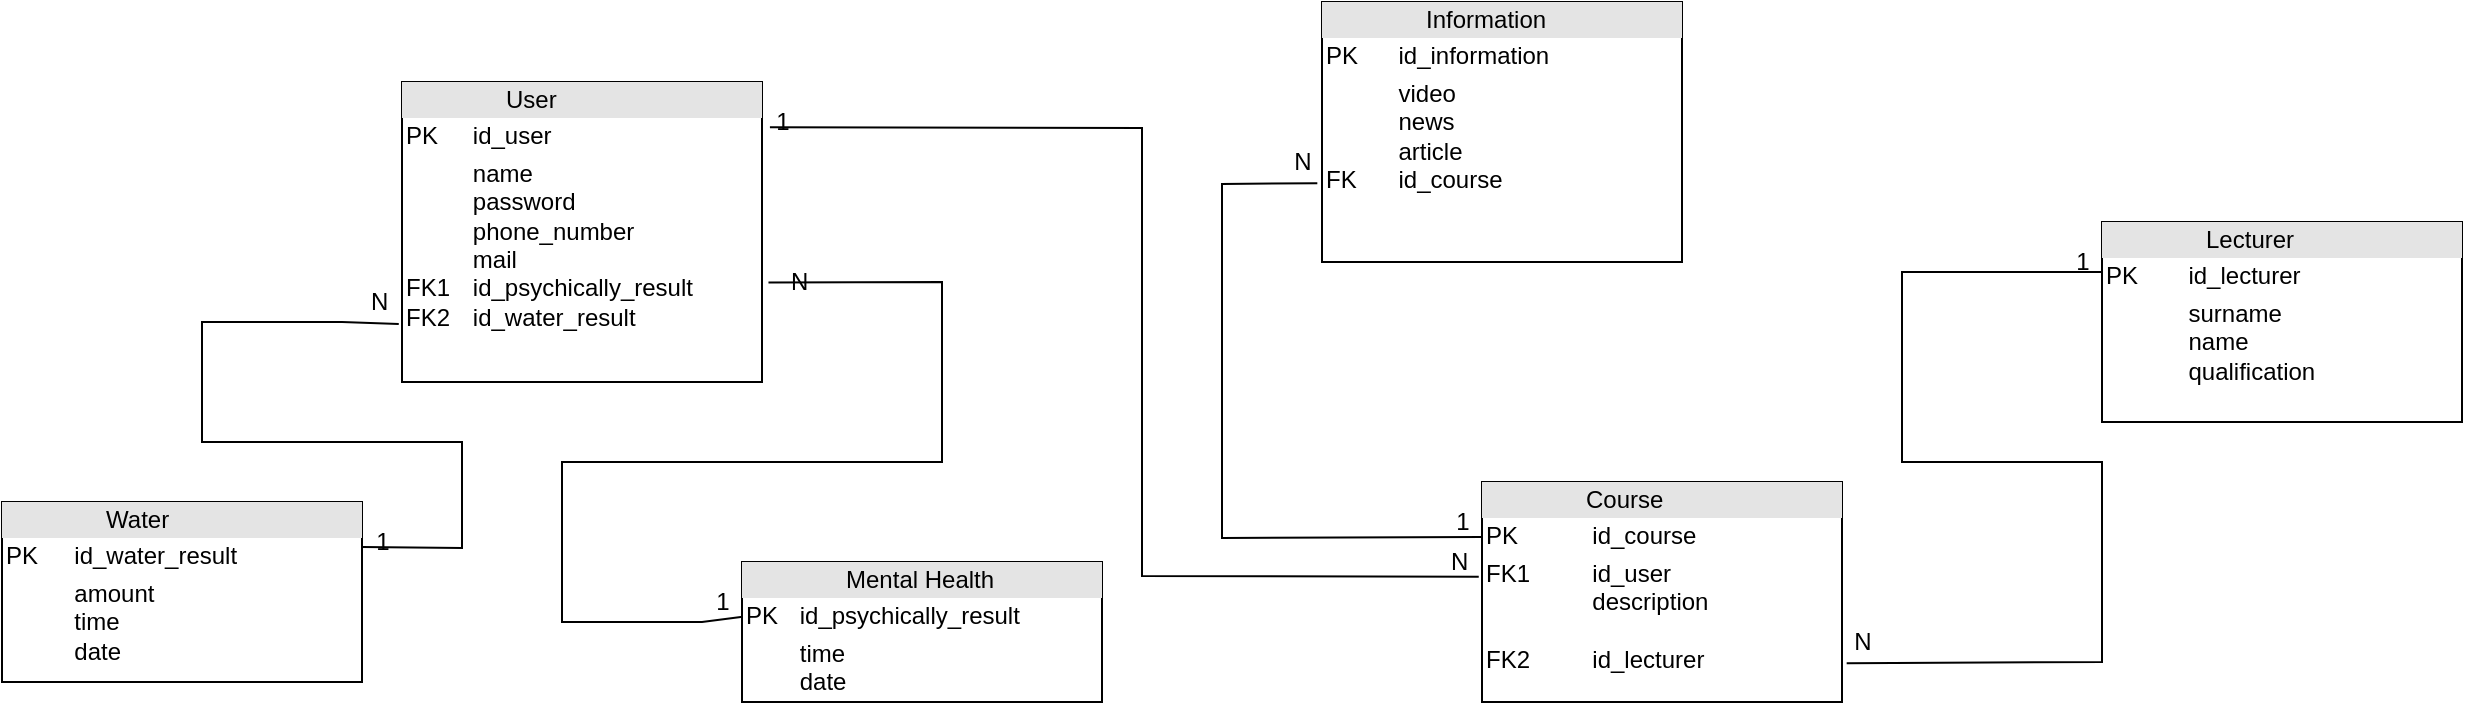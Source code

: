 <mxfile version="20.4.1" type="github"><diagram id="2YARE0ldyjB1-qCQ3S27" name="Страница 1"><mxGraphModel dx="4564" dy="565" grid="1" gridSize="10" guides="1" tooltips="1" connect="1" arrows="1" fold="1" page="1" pageScale="1" pageWidth="3300" pageHeight="2339" math="0" shadow="0"><root><mxCell id="0"/><mxCell id="1" parent="0"/><mxCell id="sRNGgmXQSe-GQ1172CF5-1" value="&lt;div style=&quot;box-sizing:border-box;width:100%;background:#e4e4e4;padding:2px;&quot;&gt;&amp;nbsp; &amp;nbsp; &amp;nbsp; &amp;nbsp; &amp;nbsp; &amp;nbsp; &amp;nbsp; &amp;nbsp;User&lt;/div&gt;&lt;table style=&quot;width:100%;font-size:1em;&quot; cellpadding=&quot;2&quot; cellspacing=&quot;0&quot;&gt;&lt;tbody&gt;&lt;tr&gt;&lt;td&gt;PK&lt;/td&gt;&lt;td&gt;id_user&lt;/td&gt;&lt;/tr&gt;&lt;tr&gt;&lt;td&gt;&lt;br&gt;&lt;br&gt;&lt;br&gt;&lt;br&gt;FK1&lt;br&gt;FK2&lt;br&gt;&lt;/td&gt;&lt;td&gt;name&lt;br&gt;password&lt;br&gt;phone_number&lt;br&gt;mail&lt;br&gt;id_psychically_result&lt;br&gt;id_water_result&lt;br&gt;&lt;/td&gt;&lt;/tr&gt;&lt;tr&gt;&lt;td&gt;&lt;/td&gt;&lt;td&gt;&lt;br&gt;&lt;br&gt;&lt;/td&gt;&lt;/tr&gt;&lt;/tbody&gt;&lt;/table&gt;" style="verticalAlign=top;align=left;overflow=fill;html=1;" vertex="1" parent="1"><mxGeometry x="150" y="110" width="180" height="150" as="geometry"/></mxCell><mxCell id="sRNGgmXQSe-GQ1172CF5-3" value="&lt;div style=&quot;box-sizing:border-box;width:100%;background:#e4e4e4;padding:2px;&quot;&gt;&amp;nbsp; &amp;nbsp; &amp;nbsp; &amp;nbsp; &amp;nbsp; &amp;nbsp; &amp;nbsp; &amp;nbsp;Water&lt;/div&gt;&lt;table style=&quot;width:100%;font-size:1em;&quot; cellpadding=&quot;2&quot; cellspacing=&quot;0&quot;&gt;&lt;tbody&gt;&lt;tr&gt;&lt;td&gt;PK&lt;/td&gt;&lt;td&gt;id_water_result&lt;/td&gt;&lt;/tr&gt;&lt;tr&gt;&lt;td&gt;&lt;br&gt;&lt;/td&gt;&lt;td&gt;amount&lt;br&gt;time &lt;br&gt;date&lt;/td&gt;&lt;/tr&gt;&lt;tr&gt;&lt;td&gt;&lt;/td&gt;&lt;td&gt;&lt;br&gt;&lt;br&gt;&lt;/td&gt;&lt;/tr&gt;&lt;/tbody&gt;&lt;/table&gt;" style="verticalAlign=top;align=left;overflow=fill;html=1;" vertex="1" parent="1"><mxGeometry x="-50" y="320" width="180" height="90" as="geometry"/></mxCell><mxCell id="sRNGgmXQSe-GQ1172CF5-4" value="&lt;div style=&quot;box-sizing:border-box;width:100%;background:#e4e4e4;padding:2px;&quot;&gt;&amp;nbsp; &amp;nbsp; &amp;nbsp; &amp;nbsp; &amp;nbsp; &amp;nbsp; &amp;nbsp; &amp;nbsp;Mental Health&lt;/div&gt;&lt;table style=&quot;width:100%;font-size:1em;&quot; cellpadding=&quot;2&quot; cellspacing=&quot;0&quot;&gt;&lt;tbody&gt;&lt;tr&gt;&lt;td&gt;PK&lt;/td&gt;&lt;td&gt;id_psychically_result&lt;/td&gt;&lt;/tr&gt;&lt;tr&gt;&lt;td&gt;&amp;nbsp; &amp;nbsp;&amp;nbsp;&lt;br&gt;&lt;br&gt;&lt;/td&gt;&lt;td&gt;time&lt;br&gt;date&lt;br&gt;&lt;br&gt;&lt;/td&gt;&lt;/tr&gt;&lt;tr&gt;&lt;td&gt;&lt;/td&gt;&lt;td&gt;&lt;br&gt;&lt;br&gt;&lt;/td&gt;&lt;/tr&gt;&lt;/tbody&gt;&lt;/table&gt;" style="verticalAlign=top;align=left;overflow=fill;html=1;" vertex="1" parent="1"><mxGeometry x="320" y="350" width="180" height="70" as="geometry"/></mxCell><mxCell id="sRNGgmXQSe-GQ1172CF5-7" value="&lt;div style=&quot;box-sizing:border-box;width:100%;background:#e4e4e4;padding:2px;&quot;&gt;&amp;nbsp; &amp;nbsp; &amp;nbsp; &amp;nbsp; &amp;nbsp; &amp;nbsp; &amp;nbsp; &amp;nbsp;Course&lt;/div&gt;&lt;table style=&quot;width:100%;font-size:1em;&quot; cellpadding=&quot;2&quot; cellspacing=&quot;0&quot;&gt;&lt;tbody&gt;&lt;tr&gt;&lt;td&gt;PK&lt;/td&gt;&lt;td&gt;id_course&lt;/td&gt;&lt;/tr&gt;&lt;tr&gt;&lt;td&gt;FK1&lt;br&gt;&lt;br&gt;&lt;br&gt;FK2&lt;br&gt;&lt;br&gt;&lt;/td&gt;&lt;td&gt;id_user&lt;br&gt;description&lt;br&gt;&lt;br&gt;id_lecturer&lt;br&gt;&lt;br&gt;&lt;/td&gt;&lt;/tr&gt;&lt;tr&gt;&lt;td&gt;&lt;/td&gt;&lt;td&gt;&lt;br&gt;&lt;br&gt;&lt;/td&gt;&lt;/tr&gt;&lt;/tbody&gt;&lt;/table&gt;" style="verticalAlign=top;align=left;overflow=fill;html=1;" vertex="1" parent="1"><mxGeometry x="690" y="310" width="180" height="110" as="geometry"/></mxCell><mxCell id="sRNGgmXQSe-GQ1172CF5-9" value="&lt;div style=&quot;box-sizing:border-box;width:100%;background:#e4e4e4;padding:2px;&quot;&gt;&amp;nbsp; &amp;nbsp; &amp;nbsp; &amp;nbsp; &amp;nbsp; &amp;nbsp; &amp;nbsp; &amp;nbsp;Information&lt;/div&gt;&lt;table style=&quot;width:100%;font-size:1em;&quot; cellpadding=&quot;2&quot; cellspacing=&quot;0&quot;&gt;&lt;tbody&gt;&lt;tr&gt;&lt;td&gt;PK&lt;/td&gt;&lt;td&gt;id_information&lt;/td&gt;&lt;/tr&gt;&lt;tr&gt;&lt;td&gt;&lt;br&gt;&lt;br&gt;FK&lt;br&gt;&lt;br&gt;&lt;br&gt;&lt;br&gt;&lt;br&gt;&lt;/td&gt;&lt;td&gt;video&lt;br&gt;news&lt;br&gt;article&lt;br&gt;id_course&lt;br&gt;&lt;br&gt;&lt;br&gt;&lt;br&gt;&lt;br&gt;&lt;br&gt;&lt;/td&gt;&lt;/tr&gt;&lt;tr&gt;&lt;td&gt;&lt;/td&gt;&lt;td&gt;&lt;br&gt;&lt;br&gt;&lt;/td&gt;&lt;/tr&gt;&lt;/tbody&gt;&lt;/table&gt;" style="verticalAlign=top;align=left;overflow=fill;html=1;" vertex="1" parent="1"><mxGeometry x="610" y="70" width="180" height="130" as="geometry"/></mxCell><mxCell id="sRNGgmXQSe-GQ1172CF5-10" value="&lt;div style=&quot;box-sizing:border-box;width:100%;background:#e4e4e4;padding:2px;&quot;&gt;&amp;nbsp; &amp;nbsp; &amp;nbsp; &amp;nbsp; &amp;nbsp; &amp;nbsp; &amp;nbsp; &amp;nbsp;Lecturer&lt;/div&gt;&lt;table style=&quot;width:100%;font-size:1em;&quot; cellpadding=&quot;2&quot; cellspacing=&quot;0&quot;&gt;&lt;tbody&gt;&lt;tr&gt;&lt;td&gt;PK&lt;/td&gt;&lt;td&gt;id_lecturer&lt;/td&gt;&lt;/tr&gt;&lt;tr&gt;&lt;td&gt;&lt;br&gt;&lt;br&gt;&lt;br&gt;&lt;br&gt;&lt;br&gt;&lt;br&gt;&lt;/td&gt;&lt;td&gt;surname&lt;br&gt;name&lt;br&gt;qualification&lt;br&gt;&lt;br&gt;&lt;br&gt;&lt;br&gt;&lt;br&gt;&lt;br&gt;&lt;br&gt;&lt;/td&gt;&lt;/tr&gt;&lt;tr&gt;&lt;td&gt;&lt;/td&gt;&lt;td&gt;&lt;br&gt;&lt;br&gt;&lt;/td&gt;&lt;/tr&gt;&lt;/tbody&gt;&lt;/table&gt;" style="verticalAlign=top;align=left;overflow=fill;html=1;" vertex="1" parent="1"><mxGeometry x="1000" y="180" width="180" height="100" as="geometry"/></mxCell><mxCell id="sRNGgmXQSe-GQ1172CF5-11" value="" style="endArrow=none;html=1;rounded=0;entryX=1.022;entryY=0.151;entryDx=0;entryDy=0;entryPerimeter=0;exitX=-0.009;exitY=0.431;exitDx=0;exitDy=0;exitPerimeter=0;" edge="1" parent="1" source="sRNGgmXQSe-GQ1172CF5-7" target="sRNGgmXQSe-GQ1172CF5-1"><mxGeometry width="50" height="50" relative="1" as="geometry"><mxPoint x="320" y="240" as="sourcePoint"/><mxPoint x="370" y="190" as="targetPoint"/><Array as="points"><mxPoint x="520" y="357"/><mxPoint x="520" y="133"/></Array></mxGeometry></mxCell><mxCell id="sRNGgmXQSe-GQ1172CF5-12" value="1" style="text;html=1;align=center;verticalAlign=middle;resizable=0;points=[];autosize=1;strokeColor=none;fillColor=none;" vertex="1" parent="1"><mxGeometry x="325" y="115" width="30" height="30" as="geometry"/></mxCell><mxCell id="sRNGgmXQSe-GQ1172CF5-14" value="" style="endArrow=none;html=1;rounded=0;entryX=0.002;entryY=0.391;entryDx=0;entryDy=0;exitX=1.018;exitY=0.668;exitDx=0;exitDy=0;exitPerimeter=0;entryPerimeter=0;" edge="1" parent="1" source="sRNGgmXQSe-GQ1172CF5-1" target="sRNGgmXQSe-GQ1172CF5-4"><mxGeometry width="50" height="50" relative="1" as="geometry"><mxPoint x="320" y="240" as="sourcePoint"/><mxPoint x="370" y="190" as="targetPoint"/><Array as="points"><mxPoint x="420" y="210"/><mxPoint x="420" y="300"/><mxPoint x="230" y="300"/><mxPoint x="230" y="380"/><mxPoint x="300" y="380"/></Array></mxGeometry></mxCell><mxCell id="sRNGgmXQSe-GQ1172CF5-15" value="" style="endArrow=none;html=1;rounded=0;exitX=1;exitY=0.25;exitDx=0;exitDy=0;entryX=-0.009;entryY=0.807;entryDx=0;entryDy=0;entryPerimeter=0;" edge="1" parent="1" source="sRNGgmXQSe-GQ1172CF5-3" target="sRNGgmXQSe-GQ1172CF5-1"><mxGeometry width="50" height="50" relative="1" as="geometry"><mxPoint x="320" y="240" as="sourcePoint"/><mxPoint x="140" y="223" as="targetPoint"/><Array as="points"><mxPoint x="180" y="343"/><mxPoint x="180" y="290"/><mxPoint x="50" y="290"/><mxPoint x="50" y="230"/><mxPoint x="120" y="230"/></Array></mxGeometry></mxCell><mxCell id="sRNGgmXQSe-GQ1172CF5-16" value="" style="endArrow=none;html=1;rounded=0;entryX=0;entryY=0.25;entryDx=0;entryDy=0;exitX=1.013;exitY=0.824;exitDx=0;exitDy=0;exitPerimeter=0;" edge="1" parent="1" source="sRNGgmXQSe-GQ1172CF5-7" target="sRNGgmXQSe-GQ1172CF5-10"><mxGeometry width="50" height="50" relative="1" as="geometry"><mxPoint x="660" y="240" as="sourcePoint"/><mxPoint x="710" y="190" as="targetPoint"/><Array as="points"><mxPoint x="1000" y="400"/><mxPoint x="1000" y="300"/><mxPoint x="900" y="300"/><mxPoint x="900" y="205"/></Array></mxGeometry></mxCell><mxCell id="sRNGgmXQSe-GQ1172CF5-17" value="" style="endArrow=none;html=1;rounded=0;entryX=0;entryY=0.25;entryDx=0;entryDy=0;exitX=-0.013;exitY=0.697;exitDx=0;exitDy=0;exitPerimeter=0;" edge="1" parent="1" source="sRNGgmXQSe-GQ1172CF5-9" target="sRNGgmXQSe-GQ1172CF5-7"><mxGeometry width="50" height="50" relative="1" as="geometry"><mxPoint x="660" y="240" as="sourcePoint"/><mxPoint x="710" y="190" as="targetPoint"/><Array as="points"><mxPoint x="560" y="161"/><mxPoint x="560" y="338"/></Array></mxGeometry></mxCell><mxCell id="sRNGgmXQSe-GQ1172CF5-19" value="1" style="text;html=1;align=center;verticalAlign=middle;resizable=0;points=[];autosize=1;strokeColor=none;fillColor=none;" vertex="1" parent="1"><mxGeometry x="295" y="355" width="30" height="30" as="geometry"/></mxCell><mxCell id="sRNGgmXQSe-GQ1172CF5-20" value="1" style="text;html=1;align=center;verticalAlign=middle;resizable=0;points=[];autosize=1;strokeColor=none;fillColor=none;" vertex="1" parent="1"><mxGeometry x="665" y="315" width="30" height="30" as="geometry"/></mxCell><mxCell id="sRNGgmXQSe-GQ1172CF5-23" value="1" style="text;html=1;align=center;verticalAlign=middle;resizable=0;points=[];autosize=1;strokeColor=none;fillColor=none;" vertex="1" parent="1"><mxGeometry x="975" y="185" width="30" height="30" as="geometry"/></mxCell><mxCell id="sRNGgmXQSe-GQ1172CF5-24" value="N" style="text;html=1;align=center;verticalAlign=middle;resizable=0;points=[];autosize=1;strokeColor=none;fillColor=none;" vertex="1" parent="1"><mxGeometry x="585" y="135" width="30" height="30" as="geometry"/></mxCell><mxCell id="sRNGgmXQSe-GQ1172CF5-25" value="N&amp;nbsp; &amp;nbsp; &amp;nbsp; &amp;nbsp;" style="text;html=1;align=center;verticalAlign=middle;resizable=0;points=[];autosize=1;strokeColor=none;fillColor=none;" vertex="1" parent="1"><mxGeometry x="660" y="335" width="60" height="30" as="geometry"/></mxCell><mxCell id="sRNGgmXQSe-GQ1172CF5-27" value="N" style="text;html=1;align=center;verticalAlign=middle;resizable=0;points=[];autosize=1;strokeColor=none;fillColor=none;" vertex="1" parent="1"><mxGeometry x="865" y="375" width="30" height="30" as="geometry"/></mxCell><mxCell id="sRNGgmXQSe-GQ1172CF5-28" value="1" style="text;html=1;align=center;verticalAlign=middle;resizable=0;points=[];autosize=1;strokeColor=none;fillColor=none;" vertex="1" parent="1"><mxGeometry x="125" y="325" width="30" height="30" as="geometry"/></mxCell><mxCell id="sRNGgmXQSe-GQ1172CF5-29" value="N&amp;nbsp;" style="text;html=1;align=center;verticalAlign=middle;resizable=0;points=[];autosize=1;strokeColor=none;fillColor=none;" vertex="1" parent="1"><mxGeometry x="120" y="205" width="40" height="30" as="geometry"/></mxCell><mxCell id="sRNGgmXQSe-GQ1172CF5-30" value="N&amp;nbsp;&lt;br&gt;" style="text;html=1;align=center;verticalAlign=middle;resizable=0;points=[];autosize=1;strokeColor=none;fillColor=none;" vertex="1" parent="1"><mxGeometry x="330" y="195" width="40" height="30" as="geometry"/></mxCell></root></mxGraphModel></diagram></mxfile>